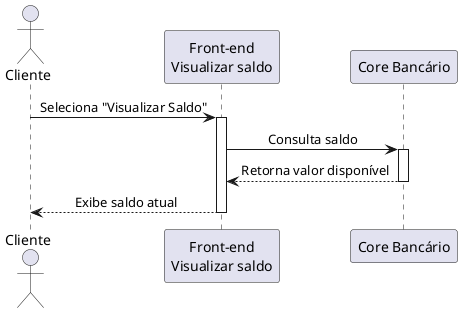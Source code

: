 @startuml Saldo
skinparam sequenceMessageAlign center

actor Cliente
participant "Front-end\nVisualizar saldo" as FE
participant "Core Bancário" as CB

Cliente -> FE: Seleciona "Visualizar Saldo"
activate FE

FE -> CB: Consulta saldo
activate CB

CB --> FE: Retorna valor disponível
deactivate CB

FE --> Cliente: Exibe saldo atual
deactivate FE

@enduml